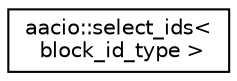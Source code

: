 digraph "Graphical Class Hierarchy"
{
  edge [fontname="Helvetica",fontsize="10",labelfontname="Helvetica",labelfontsize="10"];
  node [fontname="Helvetica",fontsize="10",shape=record];
  rankdir="LR";
  Node0 [label="aacio::select_ids\<\l block_id_type \>",height=0.2,width=0.4,color="black", fillcolor="white", style="filled",URL="$structaacio_1_1select__ids.html"];
}
